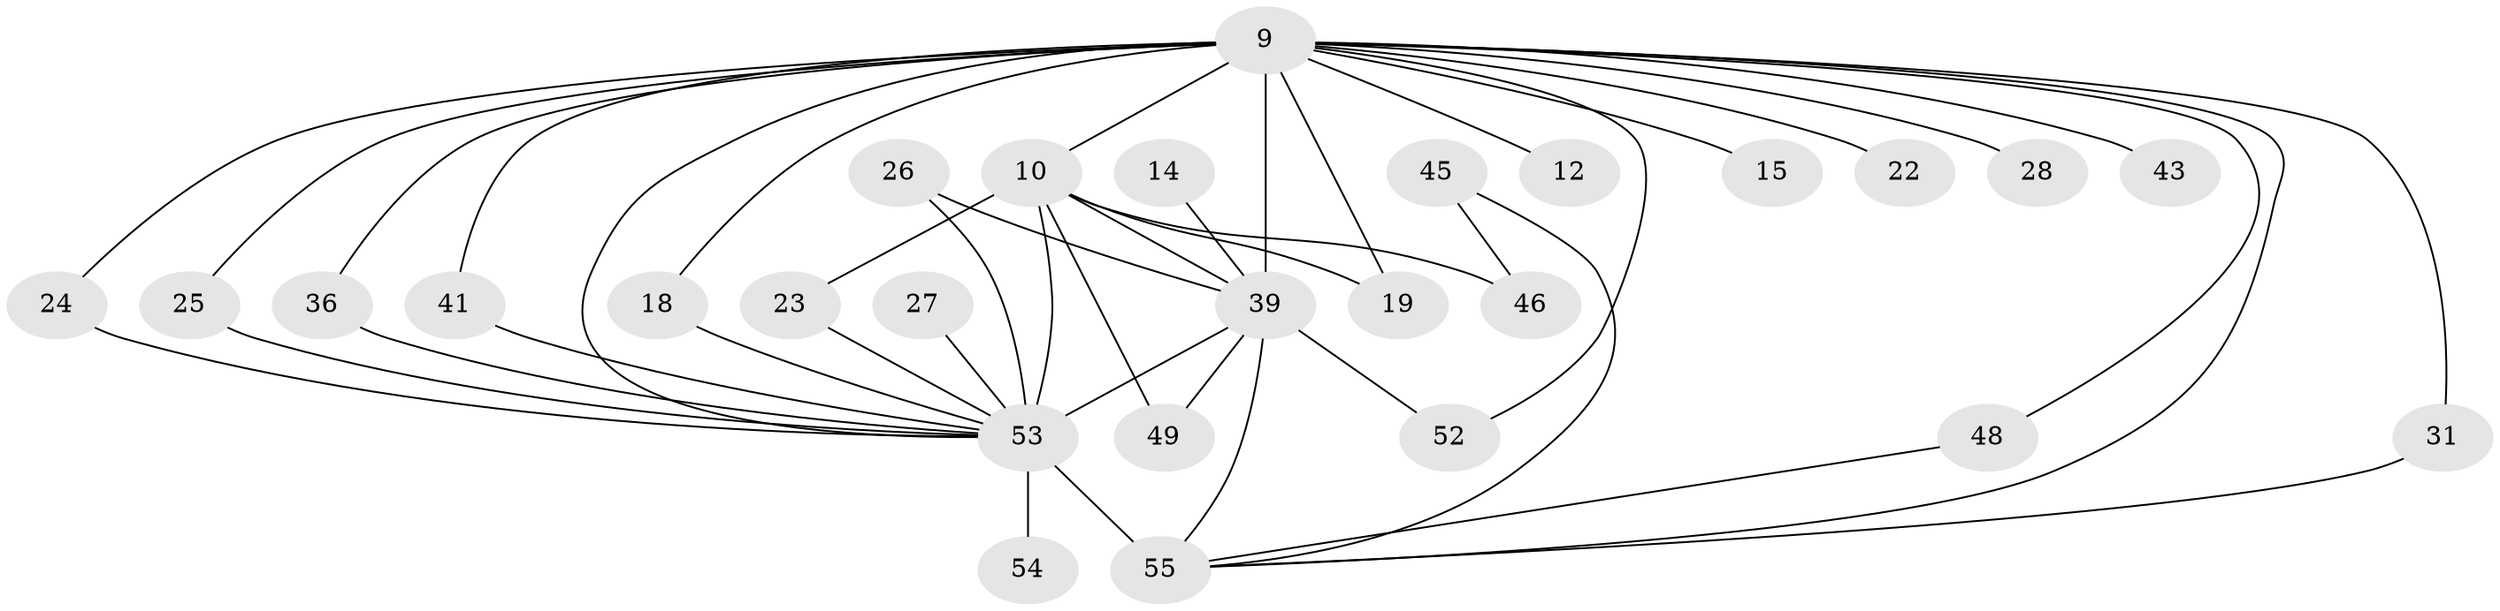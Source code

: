 // original degree distribution, {16: 0.01818181818181818, 15: 0.05454545454545454, 14: 0.03636363636363636, 20: 0.03636363636363636, 13: 0.03636363636363636, 3: 0.18181818181818182, 2: 0.5636363636363636, 9: 0.01818181818181818, 6: 0.01818181818181818, 4: 0.03636363636363636}
// Generated by graph-tools (version 1.1) at 2025/46/03/04/25 21:46:49]
// undirected, 27 vertices, 44 edges
graph export_dot {
graph [start="1"]
  node [color=gray90,style=filled];
  9 [super="+1+7"];
  10 [super="+6"];
  12;
  14;
  15;
  18;
  19;
  22;
  23;
  24;
  25;
  26;
  27;
  28;
  31;
  36;
  39 [super="+34+5"];
  41 [super="+37"];
  43;
  45;
  46 [super="+21"];
  48;
  49;
  52;
  53 [super="+50+8"];
  54;
  55 [super="+51+33+40+44+47"];
  9 -- 10 [weight=8];
  9 -- 18;
  9 -- 22 [weight=2];
  9 -- 39 [weight=9];
  9 -- 48;
  9 -- 41;
  9 -- 43 [weight=2];
  9 -- 12 [weight=2];
  9 -- 19;
  9 -- 31;
  9 -- 36;
  9 -- 15 [weight=2];
  9 -- 52;
  9 -- 24;
  9 -- 25;
  9 -- 28 [weight=2];
  9 -- 55 [weight=2];
  9 -- 53 [weight=10];
  10 -- 19;
  10 -- 46 [weight=3];
  10 -- 49;
  10 -- 53 [weight=6];
  10 -- 23;
  10 -- 39 [weight=4];
  14 -- 39 [weight=2];
  18 -- 53;
  23 -- 53;
  24 -- 53;
  25 -- 53;
  26 -- 39;
  26 -- 53;
  27 -- 53 [weight=2];
  31 -- 55;
  36 -- 53;
  39 -- 49;
  39 -- 52;
  39 -- 55 [weight=2];
  39 -- 53 [weight=7];
  41 -- 53 [weight=2];
  45 -- 46;
  45 -- 55;
  48 -- 55;
  53 -- 54 [weight=2];
  53 -- 55 [weight=8];
}
